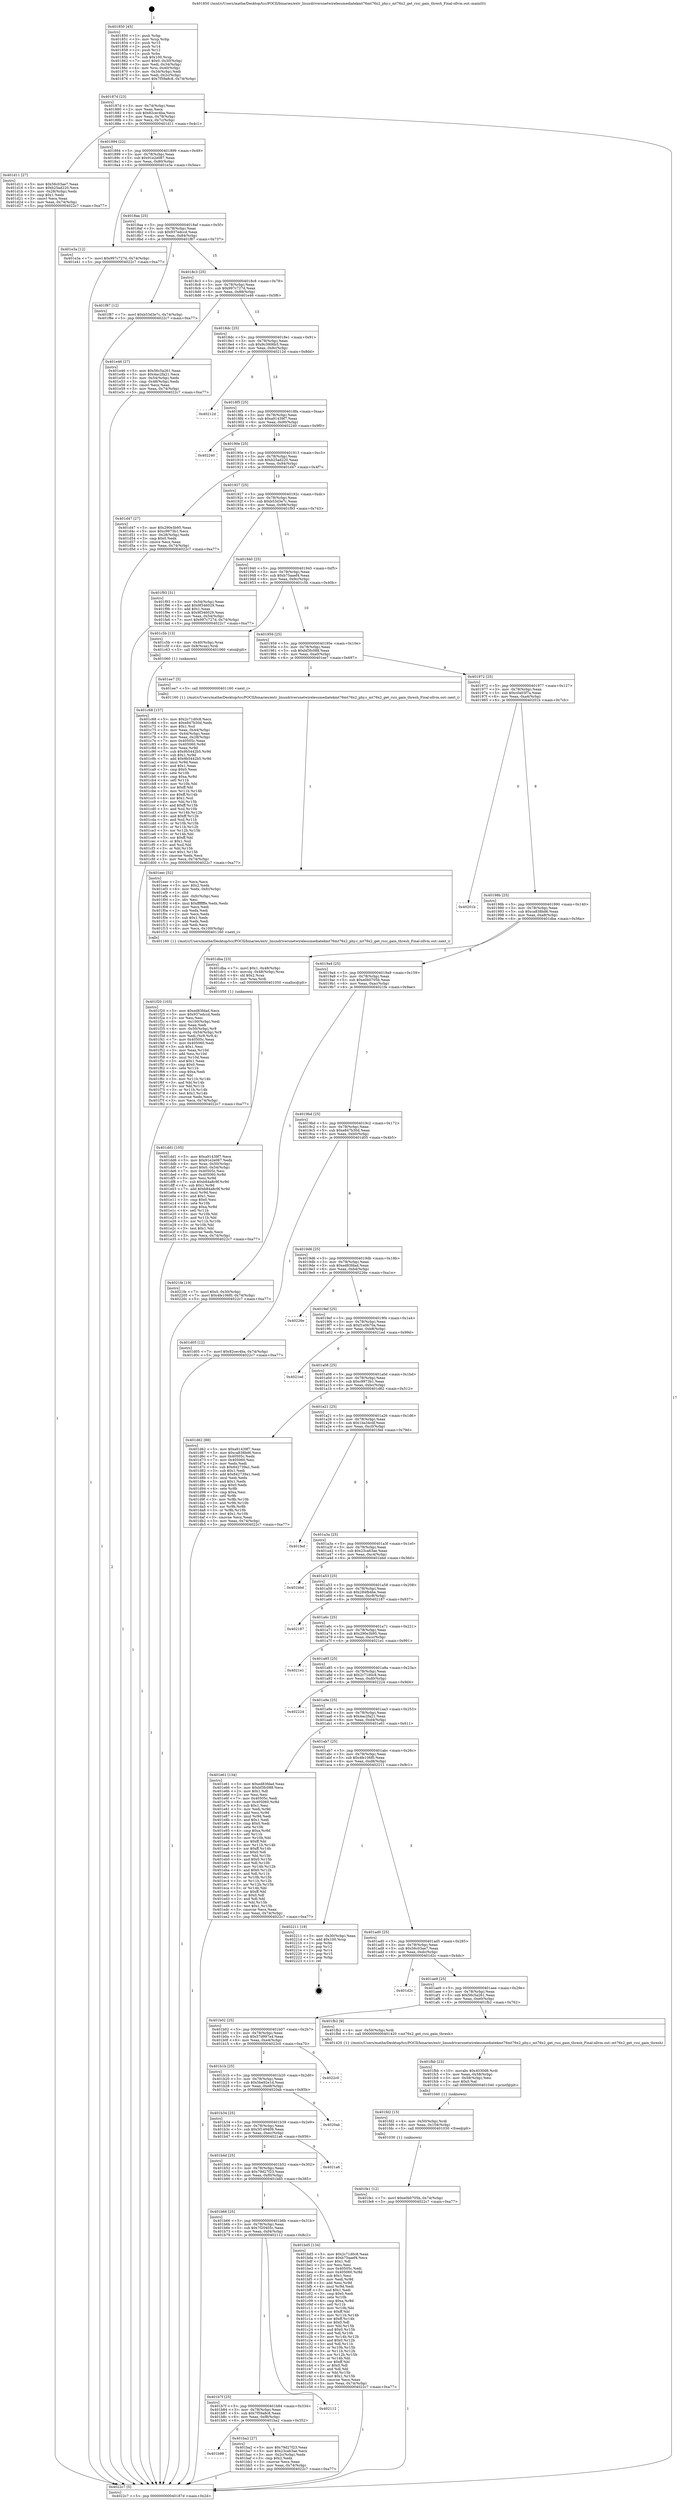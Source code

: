 digraph "0x401850" {
  label = "0x401850 (/mnt/c/Users/mathe/Desktop/tcc/POCII/binaries/extr_linuxdriversnetwirelessmediatekmt76mt76x2_phy.c_mt76x2_get_rssi_gain_thresh_Final-ollvm.out::main(0))"
  labelloc = "t"
  node[shape=record]

  Entry [label="",width=0.3,height=0.3,shape=circle,fillcolor=black,style=filled]
  "0x40187d" [label="{
     0x40187d [23]\l
     | [instrs]\l
     &nbsp;&nbsp;0x40187d \<+3\>: mov -0x74(%rbp),%eax\l
     &nbsp;&nbsp;0x401880 \<+2\>: mov %eax,%ecx\l
     &nbsp;&nbsp;0x401882 \<+6\>: sub $0x82cec4ba,%ecx\l
     &nbsp;&nbsp;0x401888 \<+3\>: mov %eax,-0x78(%rbp)\l
     &nbsp;&nbsp;0x40188b \<+3\>: mov %ecx,-0x7c(%rbp)\l
     &nbsp;&nbsp;0x40188e \<+6\>: je 0000000000401d11 \<main+0x4c1\>\l
  }"]
  "0x401d11" [label="{
     0x401d11 [27]\l
     | [instrs]\l
     &nbsp;&nbsp;0x401d11 \<+5\>: mov $0x56c03ae7,%eax\l
     &nbsp;&nbsp;0x401d16 \<+5\>: mov $0xb25ad220,%ecx\l
     &nbsp;&nbsp;0x401d1b \<+3\>: mov -0x28(%rbp),%edx\l
     &nbsp;&nbsp;0x401d1e \<+3\>: cmp $0x1,%edx\l
     &nbsp;&nbsp;0x401d21 \<+3\>: cmovl %ecx,%eax\l
     &nbsp;&nbsp;0x401d24 \<+3\>: mov %eax,-0x74(%rbp)\l
     &nbsp;&nbsp;0x401d27 \<+5\>: jmp 00000000004022c7 \<main+0xa77\>\l
  }"]
  "0x401894" [label="{
     0x401894 [22]\l
     | [instrs]\l
     &nbsp;&nbsp;0x401894 \<+5\>: jmp 0000000000401899 \<main+0x49\>\l
     &nbsp;&nbsp;0x401899 \<+3\>: mov -0x78(%rbp),%eax\l
     &nbsp;&nbsp;0x40189c \<+5\>: sub $0x91e2e087,%eax\l
     &nbsp;&nbsp;0x4018a1 \<+3\>: mov %eax,-0x80(%rbp)\l
     &nbsp;&nbsp;0x4018a4 \<+6\>: je 0000000000401e3a \<main+0x5ea\>\l
  }"]
  Exit [label="",width=0.3,height=0.3,shape=circle,fillcolor=black,style=filled,peripheries=2]
  "0x401e3a" [label="{
     0x401e3a [12]\l
     | [instrs]\l
     &nbsp;&nbsp;0x401e3a \<+7\>: movl $0x997c727d,-0x74(%rbp)\l
     &nbsp;&nbsp;0x401e41 \<+5\>: jmp 00000000004022c7 \<main+0xa77\>\l
  }"]
  "0x4018aa" [label="{
     0x4018aa [25]\l
     | [instrs]\l
     &nbsp;&nbsp;0x4018aa \<+5\>: jmp 00000000004018af \<main+0x5f\>\l
     &nbsp;&nbsp;0x4018af \<+3\>: mov -0x78(%rbp),%eax\l
     &nbsp;&nbsp;0x4018b2 \<+5\>: sub $0x937edccd,%eax\l
     &nbsp;&nbsp;0x4018b7 \<+6\>: mov %eax,-0x84(%rbp)\l
     &nbsp;&nbsp;0x4018bd \<+6\>: je 0000000000401f87 \<main+0x737\>\l
  }"]
  "0x401fe1" [label="{
     0x401fe1 [12]\l
     | [instrs]\l
     &nbsp;&nbsp;0x401fe1 \<+7\>: movl $0xe0b0705b,-0x74(%rbp)\l
     &nbsp;&nbsp;0x401fe8 \<+5\>: jmp 00000000004022c7 \<main+0xa77\>\l
  }"]
  "0x401f87" [label="{
     0x401f87 [12]\l
     | [instrs]\l
     &nbsp;&nbsp;0x401f87 \<+7\>: movl $0xb53d3e7c,-0x74(%rbp)\l
     &nbsp;&nbsp;0x401f8e \<+5\>: jmp 00000000004022c7 \<main+0xa77\>\l
  }"]
  "0x4018c3" [label="{
     0x4018c3 [25]\l
     | [instrs]\l
     &nbsp;&nbsp;0x4018c3 \<+5\>: jmp 00000000004018c8 \<main+0x78\>\l
     &nbsp;&nbsp;0x4018c8 \<+3\>: mov -0x78(%rbp),%eax\l
     &nbsp;&nbsp;0x4018cb \<+5\>: sub $0x997c727d,%eax\l
     &nbsp;&nbsp;0x4018d0 \<+6\>: mov %eax,-0x88(%rbp)\l
     &nbsp;&nbsp;0x4018d6 \<+6\>: je 0000000000401e46 \<main+0x5f6\>\l
  }"]
  "0x401fd2" [label="{
     0x401fd2 [15]\l
     | [instrs]\l
     &nbsp;&nbsp;0x401fd2 \<+4\>: mov -0x50(%rbp),%rdi\l
     &nbsp;&nbsp;0x401fd6 \<+6\>: mov %eax,-0x104(%rbp)\l
     &nbsp;&nbsp;0x401fdc \<+5\>: call 0000000000401030 \<free@plt\>\l
     | [calls]\l
     &nbsp;&nbsp;0x401030 \{1\} (unknown)\l
  }"]
  "0x401e46" [label="{
     0x401e46 [27]\l
     | [instrs]\l
     &nbsp;&nbsp;0x401e46 \<+5\>: mov $0x56c5a261,%eax\l
     &nbsp;&nbsp;0x401e4b \<+5\>: mov $0x4ac2fa21,%ecx\l
     &nbsp;&nbsp;0x401e50 \<+3\>: mov -0x54(%rbp),%edx\l
     &nbsp;&nbsp;0x401e53 \<+3\>: cmp -0x48(%rbp),%edx\l
     &nbsp;&nbsp;0x401e56 \<+3\>: cmovl %ecx,%eax\l
     &nbsp;&nbsp;0x401e59 \<+3\>: mov %eax,-0x74(%rbp)\l
     &nbsp;&nbsp;0x401e5c \<+5\>: jmp 00000000004022c7 \<main+0xa77\>\l
  }"]
  "0x4018dc" [label="{
     0x4018dc [25]\l
     | [instrs]\l
     &nbsp;&nbsp;0x4018dc \<+5\>: jmp 00000000004018e1 \<main+0x91\>\l
     &nbsp;&nbsp;0x4018e1 \<+3\>: mov -0x78(%rbp),%eax\l
     &nbsp;&nbsp;0x4018e4 \<+5\>: sub $0x9c3906b5,%eax\l
     &nbsp;&nbsp;0x4018e9 \<+6\>: mov %eax,-0x8c(%rbp)\l
     &nbsp;&nbsp;0x4018ef \<+6\>: je 000000000040212d \<main+0x8dd\>\l
  }"]
  "0x401fbb" [label="{
     0x401fbb [23]\l
     | [instrs]\l
     &nbsp;&nbsp;0x401fbb \<+10\>: movabs $0x4030d6,%rdi\l
     &nbsp;&nbsp;0x401fc5 \<+3\>: mov %eax,-0x58(%rbp)\l
     &nbsp;&nbsp;0x401fc8 \<+3\>: mov -0x58(%rbp),%esi\l
     &nbsp;&nbsp;0x401fcb \<+2\>: mov $0x0,%al\l
     &nbsp;&nbsp;0x401fcd \<+5\>: call 0000000000401040 \<printf@plt\>\l
     | [calls]\l
     &nbsp;&nbsp;0x401040 \{1\} (unknown)\l
  }"]
  "0x40212d" [label="{
     0x40212d\l
  }", style=dashed]
  "0x4018f5" [label="{
     0x4018f5 [25]\l
     | [instrs]\l
     &nbsp;&nbsp;0x4018f5 \<+5\>: jmp 00000000004018fa \<main+0xaa\>\l
     &nbsp;&nbsp;0x4018fa \<+3\>: mov -0x78(%rbp),%eax\l
     &nbsp;&nbsp;0x4018fd \<+5\>: sub $0xa91439f7,%eax\l
     &nbsp;&nbsp;0x401902 \<+6\>: mov %eax,-0x90(%rbp)\l
     &nbsp;&nbsp;0x401908 \<+6\>: je 0000000000402240 \<main+0x9f0\>\l
  }"]
  "0x401f20" [label="{
     0x401f20 [103]\l
     | [instrs]\l
     &nbsp;&nbsp;0x401f20 \<+5\>: mov $0xed83fdad,%ecx\l
     &nbsp;&nbsp;0x401f25 \<+5\>: mov $0x937edccd,%edx\l
     &nbsp;&nbsp;0x401f2a \<+2\>: xor %esi,%esi\l
     &nbsp;&nbsp;0x401f2c \<+6\>: mov -0x100(%rbp),%edi\l
     &nbsp;&nbsp;0x401f32 \<+3\>: imul %eax,%edi\l
     &nbsp;&nbsp;0x401f35 \<+4\>: mov -0x50(%rbp),%r8\l
     &nbsp;&nbsp;0x401f39 \<+4\>: movslq -0x54(%rbp),%r9\l
     &nbsp;&nbsp;0x401f3d \<+4\>: mov %edi,(%r8,%r9,4)\l
     &nbsp;&nbsp;0x401f41 \<+7\>: mov 0x40505c,%eax\l
     &nbsp;&nbsp;0x401f48 \<+7\>: mov 0x405060,%edi\l
     &nbsp;&nbsp;0x401f4f \<+3\>: sub $0x1,%esi\l
     &nbsp;&nbsp;0x401f52 \<+3\>: mov %eax,%r10d\l
     &nbsp;&nbsp;0x401f55 \<+3\>: add %esi,%r10d\l
     &nbsp;&nbsp;0x401f58 \<+4\>: imul %r10d,%eax\l
     &nbsp;&nbsp;0x401f5c \<+3\>: and $0x1,%eax\l
     &nbsp;&nbsp;0x401f5f \<+3\>: cmp $0x0,%eax\l
     &nbsp;&nbsp;0x401f62 \<+4\>: sete %r11b\l
     &nbsp;&nbsp;0x401f66 \<+3\>: cmp $0xa,%edi\l
     &nbsp;&nbsp;0x401f69 \<+3\>: setl %bl\l
     &nbsp;&nbsp;0x401f6c \<+3\>: mov %r11b,%r14b\l
     &nbsp;&nbsp;0x401f6f \<+3\>: and %bl,%r14b\l
     &nbsp;&nbsp;0x401f72 \<+3\>: xor %bl,%r11b\l
     &nbsp;&nbsp;0x401f75 \<+3\>: or %r11b,%r14b\l
     &nbsp;&nbsp;0x401f78 \<+4\>: test $0x1,%r14b\l
     &nbsp;&nbsp;0x401f7c \<+3\>: cmovne %edx,%ecx\l
     &nbsp;&nbsp;0x401f7f \<+3\>: mov %ecx,-0x74(%rbp)\l
     &nbsp;&nbsp;0x401f82 \<+5\>: jmp 00000000004022c7 \<main+0xa77\>\l
  }"]
  "0x402240" [label="{
     0x402240\l
  }", style=dashed]
  "0x40190e" [label="{
     0x40190e [25]\l
     | [instrs]\l
     &nbsp;&nbsp;0x40190e \<+5\>: jmp 0000000000401913 \<main+0xc3\>\l
     &nbsp;&nbsp;0x401913 \<+3\>: mov -0x78(%rbp),%eax\l
     &nbsp;&nbsp;0x401916 \<+5\>: sub $0xb25ad220,%eax\l
     &nbsp;&nbsp;0x40191b \<+6\>: mov %eax,-0x94(%rbp)\l
     &nbsp;&nbsp;0x401921 \<+6\>: je 0000000000401d47 \<main+0x4f7\>\l
  }"]
  "0x401eec" [label="{
     0x401eec [52]\l
     | [instrs]\l
     &nbsp;&nbsp;0x401eec \<+2\>: xor %ecx,%ecx\l
     &nbsp;&nbsp;0x401eee \<+5\>: mov $0x2,%edx\l
     &nbsp;&nbsp;0x401ef3 \<+6\>: mov %edx,-0xfc(%rbp)\l
     &nbsp;&nbsp;0x401ef9 \<+1\>: cltd\l
     &nbsp;&nbsp;0x401efa \<+6\>: mov -0xfc(%rbp),%esi\l
     &nbsp;&nbsp;0x401f00 \<+2\>: idiv %esi\l
     &nbsp;&nbsp;0x401f02 \<+6\>: imul $0xfffffffe,%edx,%edx\l
     &nbsp;&nbsp;0x401f08 \<+2\>: mov %ecx,%edi\l
     &nbsp;&nbsp;0x401f0a \<+2\>: sub %edx,%edi\l
     &nbsp;&nbsp;0x401f0c \<+2\>: mov %ecx,%edx\l
     &nbsp;&nbsp;0x401f0e \<+3\>: sub $0x1,%edx\l
     &nbsp;&nbsp;0x401f11 \<+2\>: add %edx,%edi\l
     &nbsp;&nbsp;0x401f13 \<+2\>: sub %edi,%ecx\l
     &nbsp;&nbsp;0x401f15 \<+6\>: mov %ecx,-0x100(%rbp)\l
     &nbsp;&nbsp;0x401f1b \<+5\>: call 0000000000401160 \<next_i\>\l
     | [calls]\l
     &nbsp;&nbsp;0x401160 \{1\} (/mnt/c/Users/mathe/Desktop/tcc/POCII/binaries/extr_linuxdriversnetwirelessmediatekmt76mt76x2_phy.c_mt76x2_get_rssi_gain_thresh_Final-ollvm.out::next_i)\l
  }"]
  "0x401d47" [label="{
     0x401d47 [27]\l
     | [instrs]\l
     &nbsp;&nbsp;0x401d47 \<+5\>: mov $0x290e3b95,%eax\l
     &nbsp;&nbsp;0x401d4c \<+5\>: mov $0xc9973b1,%ecx\l
     &nbsp;&nbsp;0x401d51 \<+3\>: mov -0x28(%rbp),%edx\l
     &nbsp;&nbsp;0x401d54 \<+3\>: cmp $0x0,%edx\l
     &nbsp;&nbsp;0x401d57 \<+3\>: cmove %ecx,%eax\l
     &nbsp;&nbsp;0x401d5a \<+3\>: mov %eax,-0x74(%rbp)\l
     &nbsp;&nbsp;0x401d5d \<+5\>: jmp 00000000004022c7 \<main+0xa77\>\l
  }"]
  "0x401927" [label="{
     0x401927 [25]\l
     | [instrs]\l
     &nbsp;&nbsp;0x401927 \<+5\>: jmp 000000000040192c \<main+0xdc\>\l
     &nbsp;&nbsp;0x40192c \<+3\>: mov -0x78(%rbp),%eax\l
     &nbsp;&nbsp;0x40192f \<+5\>: sub $0xb53d3e7c,%eax\l
     &nbsp;&nbsp;0x401934 \<+6\>: mov %eax,-0x98(%rbp)\l
     &nbsp;&nbsp;0x40193a \<+6\>: je 0000000000401f93 \<main+0x743\>\l
  }"]
  "0x401dd1" [label="{
     0x401dd1 [105]\l
     | [instrs]\l
     &nbsp;&nbsp;0x401dd1 \<+5\>: mov $0xa91439f7,%ecx\l
     &nbsp;&nbsp;0x401dd6 \<+5\>: mov $0x91e2e087,%edx\l
     &nbsp;&nbsp;0x401ddb \<+4\>: mov %rax,-0x50(%rbp)\l
     &nbsp;&nbsp;0x401ddf \<+7\>: movl $0x0,-0x54(%rbp)\l
     &nbsp;&nbsp;0x401de6 \<+7\>: mov 0x40505c,%esi\l
     &nbsp;&nbsp;0x401ded \<+8\>: mov 0x405060,%r8d\l
     &nbsp;&nbsp;0x401df5 \<+3\>: mov %esi,%r9d\l
     &nbsp;&nbsp;0x401df8 \<+7\>: sub $0xb84a8c9f,%r9d\l
     &nbsp;&nbsp;0x401dff \<+4\>: sub $0x1,%r9d\l
     &nbsp;&nbsp;0x401e03 \<+7\>: add $0xb84a8c9f,%r9d\l
     &nbsp;&nbsp;0x401e0a \<+4\>: imul %r9d,%esi\l
     &nbsp;&nbsp;0x401e0e \<+3\>: and $0x1,%esi\l
     &nbsp;&nbsp;0x401e11 \<+3\>: cmp $0x0,%esi\l
     &nbsp;&nbsp;0x401e14 \<+4\>: sete %r10b\l
     &nbsp;&nbsp;0x401e18 \<+4\>: cmp $0xa,%r8d\l
     &nbsp;&nbsp;0x401e1c \<+4\>: setl %r11b\l
     &nbsp;&nbsp;0x401e20 \<+3\>: mov %r10b,%bl\l
     &nbsp;&nbsp;0x401e23 \<+3\>: and %r11b,%bl\l
     &nbsp;&nbsp;0x401e26 \<+3\>: xor %r11b,%r10b\l
     &nbsp;&nbsp;0x401e29 \<+3\>: or %r10b,%bl\l
     &nbsp;&nbsp;0x401e2c \<+3\>: test $0x1,%bl\l
     &nbsp;&nbsp;0x401e2f \<+3\>: cmovne %edx,%ecx\l
     &nbsp;&nbsp;0x401e32 \<+3\>: mov %ecx,-0x74(%rbp)\l
     &nbsp;&nbsp;0x401e35 \<+5\>: jmp 00000000004022c7 \<main+0xa77\>\l
  }"]
  "0x401f93" [label="{
     0x401f93 [31]\l
     | [instrs]\l
     &nbsp;&nbsp;0x401f93 \<+3\>: mov -0x54(%rbp),%eax\l
     &nbsp;&nbsp;0x401f96 \<+5\>: add $0x9f346029,%eax\l
     &nbsp;&nbsp;0x401f9b \<+3\>: add $0x1,%eax\l
     &nbsp;&nbsp;0x401f9e \<+5\>: sub $0x9f346029,%eax\l
     &nbsp;&nbsp;0x401fa3 \<+3\>: mov %eax,-0x54(%rbp)\l
     &nbsp;&nbsp;0x401fa6 \<+7\>: movl $0x997c727d,-0x74(%rbp)\l
     &nbsp;&nbsp;0x401fad \<+5\>: jmp 00000000004022c7 \<main+0xa77\>\l
  }"]
  "0x401940" [label="{
     0x401940 [25]\l
     | [instrs]\l
     &nbsp;&nbsp;0x401940 \<+5\>: jmp 0000000000401945 \<main+0xf5\>\l
     &nbsp;&nbsp;0x401945 \<+3\>: mov -0x78(%rbp),%eax\l
     &nbsp;&nbsp;0x401948 \<+5\>: sub $0xb75aaef4,%eax\l
     &nbsp;&nbsp;0x40194d \<+6\>: mov %eax,-0x9c(%rbp)\l
     &nbsp;&nbsp;0x401953 \<+6\>: je 0000000000401c5b \<main+0x40b\>\l
  }"]
  "0x401c68" [label="{
     0x401c68 [157]\l
     | [instrs]\l
     &nbsp;&nbsp;0x401c68 \<+5\>: mov $0x2c71d0c8,%ecx\l
     &nbsp;&nbsp;0x401c6d \<+5\>: mov $0xe847b30d,%edx\l
     &nbsp;&nbsp;0x401c72 \<+3\>: mov $0x1,%sil\l
     &nbsp;&nbsp;0x401c75 \<+3\>: mov %eax,-0x44(%rbp)\l
     &nbsp;&nbsp;0x401c78 \<+3\>: mov -0x44(%rbp),%eax\l
     &nbsp;&nbsp;0x401c7b \<+3\>: mov %eax,-0x28(%rbp)\l
     &nbsp;&nbsp;0x401c7e \<+7\>: mov 0x40505c,%eax\l
     &nbsp;&nbsp;0x401c85 \<+8\>: mov 0x405060,%r8d\l
     &nbsp;&nbsp;0x401c8d \<+3\>: mov %eax,%r9d\l
     &nbsp;&nbsp;0x401c90 \<+7\>: sub $0x9b5442b5,%r9d\l
     &nbsp;&nbsp;0x401c97 \<+4\>: sub $0x1,%r9d\l
     &nbsp;&nbsp;0x401c9b \<+7\>: add $0x9b5442b5,%r9d\l
     &nbsp;&nbsp;0x401ca2 \<+4\>: imul %r9d,%eax\l
     &nbsp;&nbsp;0x401ca6 \<+3\>: and $0x1,%eax\l
     &nbsp;&nbsp;0x401ca9 \<+3\>: cmp $0x0,%eax\l
     &nbsp;&nbsp;0x401cac \<+4\>: sete %r10b\l
     &nbsp;&nbsp;0x401cb0 \<+4\>: cmp $0xa,%r8d\l
     &nbsp;&nbsp;0x401cb4 \<+4\>: setl %r11b\l
     &nbsp;&nbsp;0x401cb8 \<+3\>: mov %r10b,%bl\l
     &nbsp;&nbsp;0x401cbb \<+3\>: xor $0xff,%bl\l
     &nbsp;&nbsp;0x401cbe \<+3\>: mov %r11b,%r14b\l
     &nbsp;&nbsp;0x401cc1 \<+4\>: xor $0xff,%r14b\l
     &nbsp;&nbsp;0x401cc5 \<+4\>: xor $0x1,%sil\l
     &nbsp;&nbsp;0x401cc9 \<+3\>: mov %bl,%r15b\l
     &nbsp;&nbsp;0x401ccc \<+4\>: and $0xff,%r15b\l
     &nbsp;&nbsp;0x401cd0 \<+3\>: and %sil,%r10b\l
     &nbsp;&nbsp;0x401cd3 \<+3\>: mov %r14b,%r12b\l
     &nbsp;&nbsp;0x401cd6 \<+4\>: and $0xff,%r12b\l
     &nbsp;&nbsp;0x401cda \<+3\>: and %sil,%r11b\l
     &nbsp;&nbsp;0x401cdd \<+3\>: or %r10b,%r15b\l
     &nbsp;&nbsp;0x401ce0 \<+3\>: or %r11b,%r12b\l
     &nbsp;&nbsp;0x401ce3 \<+3\>: xor %r12b,%r15b\l
     &nbsp;&nbsp;0x401ce6 \<+3\>: or %r14b,%bl\l
     &nbsp;&nbsp;0x401ce9 \<+3\>: xor $0xff,%bl\l
     &nbsp;&nbsp;0x401cec \<+4\>: or $0x1,%sil\l
     &nbsp;&nbsp;0x401cf0 \<+3\>: and %sil,%bl\l
     &nbsp;&nbsp;0x401cf3 \<+3\>: or %bl,%r15b\l
     &nbsp;&nbsp;0x401cf6 \<+4\>: test $0x1,%r15b\l
     &nbsp;&nbsp;0x401cfa \<+3\>: cmovne %edx,%ecx\l
     &nbsp;&nbsp;0x401cfd \<+3\>: mov %ecx,-0x74(%rbp)\l
     &nbsp;&nbsp;0x401d00 \<+5\>: jmp 00000000004022c7 \<main+0xa77\>\l
  }"]
  "0x401c5b" [label="{
     0x401c5b [13]\l
     | [instrs]\l
     &nbsp;&nbsp;0x401c5b \<+4\>: mov -0x40(%rbp),%rax\l
     &nbsp;&nbsp;0x401c5f \<+4\>: mov 0x8(%rax),%rdi\l
     &nbsp;&nbsp;0x401c63 \<+5\>: call 0000000000401060 \<atoi@plt\>\l
     | [calls]\l
     &nbsp;&nbsp;0x401060 \{1\} (unknown)\l
  }"]
  "0x401959" [label="{
     0x401959 [25]\l
     | [instrs]\l
     &nbsp;&nbsp;0x401959 \<+5\>: jmp 000000000040195e \<main+0x10e\>\l
     &nbsp;&nbsp;0x40195e \<+3\>: mov -0x78(%rbp),%eax\l
     &nbsp;&nbsp;0x401961 \<+5\>: sub $0xbf3fc088,%eax\l
     &nbsp;&nbsp;0x401966 \<+6\>: mov %eax,-0xa0(%rbp)\l
     &nbsp;&nbsp;0x40196c \<+6\>: je 0000000000401ee7 \<main+0x697\>\l
  }"]
  "0x401850" [label="{
     0x401850 [45]\l
     | [instrs]\l
     &nbsp;&nbsp;0x401850 \<+1\>: push %rbp\l
     &nbsp;&nbsp;0x401851 \<+3\>: mov %rsp,%rbp\l
     &nbsp;&nbsp;0x401854 \<+2\>: push %r15\l
     &nbsp;&nbsp;0x401856 \<+2\>: push %r14\l
     &nbsp;&nbsp;0x401858 \<+2\>: push %r12\l
     &nbsp;&nbsp;0x40185a \<+1\>: push %rbx\l
     &nbsp;&nbsp;0x40185b \<+7\>: sub $0x100,%rsp\l
     &nbsp;&nbsp;0x401862 \<+7\>: movl $0x0,-0x30(%rbp)\l
     &nbsp;&nbsp;0x401869 \<+3\>: mov %edi,-0x34(%rbp)\l
     &nbsp;&nbsp;0x40186c \<+4\>: mov %rsi,-0x40(%rbp)\l
     &nbsp;&nbsp;0x401870 \<+3\>: mov -0x34(%rbp),%edi\l
     &nbsp;&nbsp;0x401873 \<+3\>: mov %edi,-0x2c(%rbp)\l
     &nbsp;&nbsp;0x401876 \<+7\>: movl $0x7f59a8c8,-0x74(%rbp)\l
  }"]
  "0x401ee7" [label="{
     0x401ee7 [5]\l
     | [instrs]\l
     &nbsp;&nbsp;0x401ee7 \<+5\>: call 0000000000401160 \<next_i\>\l
     | [calls]\l
     &nbsp;&nbsp;0x401160 \{1\} (/mnt/c/Users/mathe/Desktop/tcc/POCII/binaries/extr_linuxdriversnetwirelessmediatekmt76mt76x2_phy.c_mt76x2_get_rssi_gain_thresh_Final-ollvm.out::next_i)\l
  }"]
  "0x401972" [label="{
     0x401972 [25]\l
     | [instrs]\l
     &nbsp;&nbsp;0x401972 \<+5\>: jmp 0000000000401977 \<main+0x127\>\l
     &nbsp;&nbsp;0x401977 \<+3\>: mov -0x78(%rbp),%eax\l
     &nbsp;&nbsp;0x40197a \<+5\>: sub $0xc0a03f7a,%eax\l
     &nbsp;&nbsp;0x40197f \<+6\>: mov %eax,-0xa4(%rbp)\l
     &nbsp;&nbsp;0x401985 \<+6\>: je 000000000040201b \<main+0x7cb\>\l
  }"]
  "0x4022c7" [label="{
     0x4022c7 [5]\l
     | [instrs]\l
     &nbsp;&nbsp;0x4022c7 \<+5\>: jmp 000000000040187d \<main+0x2d\>\l
  }"]
  "0x40201b" [label="{
     0x40201b\l
  }", style=dashed]
  "0x40198b" [label="{
     0x40198b [25]\l
     | [instrs]\l
     &nbsp;&nbsp;0x40198b \<+5\>: jmp 0000000000401990 \<main+0x140\>\l
     &nbsp;&nbsp;0x401990 \<+3\>: mov -0x78(%rbp),%eax\l
     &nbsp;&nbsp;0x401993 \<+5\>: sub $0xca838bd6,%eax\l
     &nbsp;&nbsp;0x401998 \<+6\>: mov %eax,-0xa8(%rbp)\l
     &nbsp;&nbsp;0x40199e \<+6\>: je 0000000000401dba \<main+0x56a\>\l
  }"]
  "0x401b98" [label="{
     0x401b98\l
  }", style=dashed]
  "0x401dba" [label="{
     0x401dba [23]\l
     | [instrs]\l
     &nbsp;&nbsp;0x401dba \<+7\>: movl $0x1,-0x48(%rbp)\l
     &nbsp;&nbsp;0x401dc1 \<+4\>: movslq -0x48(%rbp),%rax\l
     &nbsp;&nbsp;0x401dc5 \<+4\>: shl $0x2,%rax\l
     &nbsp;&nbsp;0x401dc9 \<+3\>: mov %rax,%rdi\l
     &nbsp;&nbsp;0x401dcc \<+5\>: call 0000000000401050 \<malloc@plt\>\l
     | [calls]\l
     &nbsp;&nbsp;0x401050 \{1\} (unknown)\l
  }"]
  "0x4019a4" [label="{
     0x4019a4 [25]\l
     | [instrs]\l
     &nbsp;&nbsp;0x4019a4 \<+5\>: jmp 00000000004019a9 \<main+0x159\>\l
     &nbsp;&nbsp;0x4019a9 \<+3\>: mov -0x78(%rbp),%eax\l
     &nbsp;&nbsp;0x4019ac \<+5\>: sub $0xe0b0705b,%eax\l
     &nbsp;&nbsp;0x4019b1 \<+6\>: mov %eax,-0xac(%rbp)\l
     &nbsp;&nbsp;0x4019b7 \<+6\>: je 00000000004021fe \<main+0x9ae\>\l
  }"]
  "0x401ba2" [label="{
     0x401ba2 [27]\l
     | [instrs]\l
     &nbsp;&nbsp;0x401ba2 \<+5\>: mov $0x79d27f23,%eax\l
     &nbsp;&nbsp;0x401ba7 \<+5\>: mov $0x23ca63ae,%ecx\l
     &nbsp;&nbsp;0x401bac \<+3\>: mov -0x2c(%rbp),%edx\l
     &nbsp;&nbsp;0x401baf \<+3\>: cmp $0x2,%edx\l
     &nbsp;&nbsp;0x401bb2 \<+3\>: cmovne %ecx,%eax\l
     &nbsp;&nbsp;0x401bb5 \<+3\>: mov %eax,-0x74(%rbp)\l
     &nbsp;&nbsp;0x401bb8 \<+5\>: jmp 00000000004022c7 \<main+0xa77\>\l
  }"]
  "0x4021fe" [label="{
     0x4021fe [19]\l
     | [instrs]\l
     &nbsp;&nbsp;0x4021fe \<+7\>: movl $0x0,-0x30(%rbp)\l
     &nbsp;&nbsp;0x402205 \<+7\>: movl $0x4fe106f0,-0x74(%rbp)\l
     &nbsp;&nbsp;0x40220c \<+5\>: jmp 00000000004022c7 \<main+0xa77\>\l
  }"]
  "0x4019bd" [label="{
     0x4019bd [25]\l
     | [instrs]\l
     &nbsp;&nbsp;0x4019bd \<+5\>: jmp 00000000004019c2 \<main+0x172\>\l
     &nbsp;&nbsp;0x4019c2 \<+3\>: mov -0x78(%rbp),%eax\l
     &nbsp;&nbsp;0x4019c5 \<+5\>: sub $0xe847b30d,%eax\l
     &nbsp;&nbsp;0x4019ca \<+6\>: mov %eax,-0xb0(%rbp)\l
     &nbsp;&nbsp;0x4019d0 \<+6\>: je 0000000000401d05 \<main+0x4b5\>\l
  }"]
  "0x401b7f" [label="{
     0x401b7f [25]\l
     | [instrs]\l
     &nbsp;&nbsp;0x401b7f \<+5\>: jmp 0000000000401b84 \<main+0x334\>\l
     &nbsp;&nbsp;0x401b84 \<+3\>: mov -0x78(%rbp),%eax\l
     &nbsp;&nbsp;0x401b87 \<+5\>: sub $0x7f59a8c8,%eax\l
     &nbsp;&nbsp;0x401b8c \<+6\>: mov %eax,-0xf8(%rbp)\l
     &nbsp;&nbsp;0x401b92 \<+6\>: je 0000000000401ba2 \<main+0x352\>\l
  }"]
  "0x401d05" [label="{
     0x401d05 [12]\l
     | [instrs]\l
     &nbsp;&nbsp;0x401d05 \<+7\>: movl $0x82cec4ba,-0x74(%rbp)\l
     &nbsp;&nbsp;0x401d0c \<+5\>: jmp 00000000004022c7 \<main+0xa77\>\l
  }"]
  "0x4019d6" [label="{
     0x4019d6 [25]\l
     | [instrs]\l
     &nbsp;&nbsp;0x4019d6 \<+5\>: jmp 00000000004019db \<main+0x18b\>\l
     &nbsp;&nbsp;0x4019db \<+3\>: mov -0x78(%rbp),%eax\l
     &nbsp;&nbsp;0x4019de \<+5\>: sub $0xed83fdad,%eax\l
     &nbsp;&nbsp;0x4019e3 \<+6\>: mov %eax,-0xb4(%rbp)\l
     &nbsp;&nbsp;0x4019e9 \<+6\>: je 000000000040226e \<main+0xa1e\>\l
  }"]
  "0x402112" [label="{
     0x402112\l
  }", style=dashed]
  "0x40226e" [label="{
     0x40226e\l
  }", style=dashed]
  "0x4019ef" [label="{
     0x4019ef [25]\l
     | [instrs]\l
     &nbsp;&nbsp;0x4019ef \<+5\>: jmp 00000000004019f4 \<main+0x1a4\>\l
     &nbsp;&nbsp;0x4019f4 \<+3\>: mov -0x78(%rbp),%eax\l
     &nbsp;&nbsp;0x4019f7 \<+5\>: sub $0xf1e0b70a,%eax\l
     &nbsp;&nbsp;0x4019fc \<+6\>: mov %eax,-0xb8(%rbp)\l
     &nbsp;&nbsp;0x401a02 \<+6\>: je 00000000004021ed \<main+0x99d\>\l
  }"]
  "0x401b66" [label="{
     0x401b66 [25]\l
     | [instrs]\l
     &nbsp;&nbsp;0x401b66 \<+5\>: jmp 0000000000401b6b \<main+0x31b\>\l
     &nbsp;&nbsp;0x401b6b \<+3\>: mov -0x78(%rbp),%eax\l
     &nbsp;&nbsp;0x401b6e \<+5\>: sub $0x7f20405c,%eax\l
     &nbsp;&nbsp;0x401b73 \<+6\>: mov %eax,-0xf4(%rbp)\l
     &nbsp;&nbsp;0x401b79 \<+6\>: je 0000000000402112 \<main+0x8c2\>\l
  }"]
  "0x4021ed" [label="{
     0x4021ed\l
  }", style=dashed]
  "0x401a08" [label="{
     0x401a08 [25]\l
     | [instrs]\l
     &nbsp;&nbsp;0x401a08 \<+5\>: jmp 0000000000401a0d \<main+0x1bd\>\l
     &nbsp;&nbsp;0x401a0d \<+3\>: mov -0x78(%rbp),%eax\l
     &nbsp;&nbsp;0x401a10 \<+5\>: sub $0xc9973b1,%eax\l
     &nbsp;&nbsp;0x401a15 \<+6\>: mov %eax,-0xbc(%rbp)\l
     &nbsp;&nbsp;0x401a1b \<+6\>: je 0000000000401d62 \<main+0x512\>\l
  }"]
  "0x401bd5" [label="{
     0x401bd5 [134]\l
     | [instrs]\l
     &nbsp;&nbsp;0x401bd5 \<+5\>: mov $0x2c71d0c8,%eax\l
     &nbsp;&nbsp;0x401bda \<+5\>: mov $0xb75aaef4,%ecx\l
     &nbsp;&nbsp;0x401bdf \<+2\>: mov $0x1,%dl\l
     &nbsp;&nbsp;0x401be1 \<+2\>: xor %esi,%esi\l
     &nbsp;&nbsp;0x401be3 \<+7\>: mov 0x40505c,%edi\l
     &nbsp;&nbsp;0x401bea \<+8\>: mov 0x405060,%r8d\l
     &nbsp;&nbsp;0x401bf2 \<+3\>: sub $0x1,%esi\l
     &nbsp;&nbsp;0x401bf5 \<+3\>: mov %edi,%r9d\l
     &nbsp;&nbsp;0x401bf8 \<+3\>: add %esi,%r9d\l
     &nbsp;&nbsp;0x401bfb \<+4\>: imul %r9d,%edi\l
     &nbsp;&nbsp;0x401bff \<+3\>: and $0x1,%edi\l
     &nbsp;&nbsp;0x401c02 \<+3\>: cmp $0x0,%edi\l
     &nbsp;&nbsp;0x401c05 \<+4\>: sete %r10b\l
     &nbsp;&nbsp;0x401c09 \<+4\>: cmp $0xa,%r8d\l
     &nbsp;&nbsp;0x401c0d \<+4\>: setl %r11b\l
     &nbsp;&nbsp;0x401c11 \<+3\>: mov %r10b,%bl\l
     &nbsp;&nbsp;0x401c14 \<+3\>: xor $0xff,%bl\l
     &nbsp;&nbsp;0x401c17 \<+3\>: mov %r11b,%r14b\l
     &nbsp;&nbsp;0x401c1a \<+4\>: xor $0xff,%r14b\l
     &nbsp;&nbsp;0x401c1e \<+3\>: xor $0x0,%dl\l
     &nbsp;&nbsp;0x401c21 \<+3\>: mov %bl,%r15b\l
     &nbsp;&nbsp;0x401c24 \<+4\>: and $0x0,%r15b\l
     &nbsp;&nbsp;0x401c28 \<+3\>: and %dl,%r10b\l
     &nbsp;&nbsp;0x401c2b \<+3\>: mov %r14b,%r12b\l
     &nbsp;&nbsp;0x401c2e \<+4\>: and $0x0,%r12b\l
     &nbsp;&nbsp;0x401c32 \<+3\>: and %dl,%r11b\l
     &nbsp;&nbsp;0x401c35 \<+3\>: or %r10b,%r15b\l
     &nbsp;&nbsp;0x401c38 \<+3\>: or %r11b,%r12b\l
     &nbsp;&nbsp;0x401c3b \<+3\>: xor %r12b,%r15b\l
     &nbsp;&nbsp;0x401c3e \<+3\>: or %r14b,%bl\l
     &nbsp;&nbsp;0x401c41 \<+3\>: xor $0xff,%bl\l
     &nbsp;&nbsp;0x401c44 \<+3\>: or $0x0,%dl\l
     &nbsp;&nbsp;0x401c47 \<+2\>: and %dl,%bl\l
     &nbsp;&nbsp;0x401c49 \<+3\>: or %bl,%r15b\l
     &nbsp;&nbsp;0x401c4c \<+4\>: test $0x1,%r15b\l
     &nbsp;&nbsp;0x401c50 \<+3\>: cmovne %ecx,%eax\l
     &nbsp;&nbsp;0x401c53 \<+3\>: mov %eax,-0x74(%rbp)\l
     &nbsp;&nbsp;0x401c56 \<+5\>: jmp 00000000004022c7 \<main+0xa77\>\l
  }"]
  "0x401d62" [label="{
     0x401d62 [88]\l
     | [instrs]\l
     &nbsp;&nbsp;0x401d62 \<+5\>: mov $0xa91439f7,%eax\l
     &nbsp;&nbsp;0x401d67 \<+5\>: mov $0xca838bd6,%ecx\l
     &nbsp;&nbsp;0x401d6c \<+7\>: mov 0x40505c,%edx\l
     &nbsp;&nbsp;0x401d73 \<+7\>: mov 0x405060,%esi\l
     &nbsp;&nbsp;0x401d7a \<+2\>: mov %edx,%edi\l
     &nbsp;&nbsp;0x401d7c \<+6\>: sub $0x842739a1,%edi\l
     &nbsp;&nbsp;0x401d82 \<+3\>: sub $0x1,%edi\l
     &nbsp;&nbsp;0x401d85 \<+6\>: add $0x842739a1,%edi\l
     &nbsp;&nbsp;0x401d8b \<+3\>: imul %edi,%edx\l
     &nbsp;&nbsp;0x401d8e \<+3\>: and $0x1,%edx\l
     &nbsp;&nbsp;0x401d91 \<+3\>: cmp $0x0,%edx\l
     &nbsp;&nbsp;0x401d94 \<+4\>: sete %r8b\l
     &nbsp;&nbsp;0x401d98 \<+3\>: cmp $0xa,%esi\l
     &nbsp;&nbsp;0x401d9b \<+4\>: setl %r9b\l
     &nbsp;&nbsp;0x401d9f \<+3\>: mov %r8b,%r10b\l
     &nbsp;&nbsp;0x401da2 \<+3\>: and %r9b,%r10b\l
     &nbsp;&nbsp;0x401da5 \<+3\>: xor %r9b,%r8b\l
     &nbsp;&nbsp;0x401da8 \<+3\>: or %r8b,%r10b\l
     &nbsp;&nbsp;0x401dab \<+4\>: test $0x1,%r10b\l
     &nbsp;&nbsp;0x401daf \<+3\>: cmovne %ecx,%eax\l
     &nbsp;&nbsp;0x401db2 \<+3\>: mov %eax,-0x74(%rbp)\l
     &nbsp;&nbsp;0x401db5 \<+5\>: jmp 00000000004022c7 \<main+0xa77\>\l
  }"]
  "0x401a21" [label="{
     0x401a21 [25]\l
     | [instrs]\l
     &nbsp;&nbsp;0x401a21 \<+5\>: jmp 0000000000401a26 \<main+0x1d6\>\l
     &nbsp;&nbsp;0x401a26 \<+3\>: mov -0x78(%rbp),%eax\l
     &nbsp;&nbsp;0x401a29 \<+5\>: sub $0x1ba34cdf,%eax\l
     &nbsp;&nbsp;0x401a2e \<+6\>: mov %eax,-0xc0(%rbp)\l
     &nbsp;&nbsp;0x401a34 \<+6\>: je 0000000000401fed \<main+0x79d\>\l
  }"]
  "0x401b4d" [label="{
     0x401b4d [25]\l
     | [instrs]\l
     &nbsp;&nbsp;0x401b4d \<+5\>: jmp 0000000000401b52 \<main+0x302\>\l
     &nbsp;&nbsp;0x401b52 \<+3\>: mov -0x78(%rbp),%eax\l
     &nbsp;&nbsp;0x401b55 \<+5\>: sub $0x79d27f23,%eax\l
     &nbsp;&nbsp;0x401b5a \<+6\>: mov %eax,-0xf0(%rbp)\l
     &nbsp;&nbsp;0x401b60 \<+6\>: je 0000000000401bd5 \<main+0x385\>\l
  }"]
  "0x401fed" [label="{
     0x401fed\l
  }", style=dashed]
  "0x401a3a" [label="{
     0x401a3a [25]\l
     | [instrs]\l
     &nbsp;&nbsp;0x401a3a \<+5\>: jmp 0000000000401a3f \<main+0x1ef\>\l
     &nbsp;&nbsp;0x401a3f \<+3\>: mov -0x78(%rbp),%eax\l
     &nbsp;&nbsp;0x401a42 \<+5\>: sub $0x23ca63ae,%eax\l
     &nbsp;&nbsp;0x401a47 \<+6\>: mov %eax,-0xc4(%rbp)\l
     &nbsp;&nbsp;0x401a4d \<+6\>: je 0000000000401bbd \<main+0x36d\>\l
  }"]
  "0x4021a6" [label="{
     0x4021a6\l
  }", style=dashed]
  "0x401bbd" [label="{
     0x401bbd\l
  }", style=dashed]
  "0x401a53" [label="{
     0x401a53 [25]\l
     | [instrs]\l
     &nbsp;&nbsp;0x401a53 \<+5\>: jmp 0000000000401a58 \<main+0x208\>\l
     &nbsp;&nbsp;0x401a58 \<+3\>: mov -0x78(%rbp),%eax\l
     &nbsp;&nbsp;0x401a5b \<+5\>: sub $0x284fb4be,%eax\l
     &nbsp;&nbsp;0x401a60 \<+6\>: mov %eax,-0xc8(%rbp)\l
     &nbsp;&nbsp;0x401a66 \<+6\>: je 0000000000402187 \<main+0x937\>\l
  }"]
  "0x401b34" [label="{
     0x401b34 [25]\l
     | [instrs]\l
     &nbsp;&nbsp;0x401b34 \<+5\>: jmp 0000000000401b39 \<main+0x2e9\>\l
     &nbsp;&nbsp;0x401b39 \<+3\>: mov -0x78(%rbp),%eax\l
     &nbsp;&nbsp;0x401b3c \<+5\>: sub $0x5f149409,%eax\l
     &nbsp;&nbsp;0x401b41 \<+6\>: mov %eax,-0xec(%rbp)\l
     &nbsp;&nbsp;0x401b47 \<+6\>: je 00000000004021a6 \<main+0x956\>\l
  }"]
  "0x402187" [label="{
     0x402187\l
  }", style=dashed]
  "0x401a6c" [label="{
     0x401a6c [25]\l
     | [instrs]\l
     &nbsp;&nbsp;0x401a6c \<+5\>: jmp 0000000000401a71 \<main+0x221\>\l
     &nbsp;&nbsp;0x401a71 \<+3\>: mov -0x78(%rbp),%eax\l
     &nbsp;&nbsp;0x401a74 \<+5\>: sub $0x290e3b95,%eax\l
     &nbsp;&nbsp;0x401a79 \<+6\>: mov %eax,-0xcc(%rbp)\l
     &nbsp;&nbsp;0x401a7f \<+6\>: je 00000000004021e1 \<main+0x991\>\l
  }"]
  "0x4020ab" [label="{
     0x4020ab\l
  }", style=dashed]
  "0x4021e1" [label="{
     0x4021e1\l
  }", style=dashed]
  "0x401a85" [label="{
     0x401a85 [25]\l
     | [instrs]\l
     &nbsp;&nbsp;0x401a85 \<+5\>: jmp 0000000000401a8a \<main+0x23a\>\l
     &nbsp;&nbsp;0x401a8a \<+3\>: mov -0x78(%rbp),%eax\l
     &nbsp;&nbsp;0x401a8d \<+5\>: sub $0x2c71d0c8,%eax\l
     &nbsp;&nbsp;0x401a92 \<+6\>: mov %eax,-0xd0(%rbp)\l
     &nbsp;&nbsp;0x401a98 \<+6\>: je 0000000000402224 \<main+0x9d4\>\l
  }"]
  "0x401b1b" [label="{
     0x401b1b [25]\l
     | [instrs]\l
     &nbsp;&nbsp;0x401b1b \<+5\>: jmp 0000000000401b20 \<main+0x2d0\>\l
     &nbsp;&nbsp;0x401b20 \<+3\>: mov -0x78(%rbp),%eax\l
     &nbsp;&nbsp;0x401b23 \<+5\>: sub $0x5be92e1d,%eax\l
     &nbsp;&nbsp;0x401b28 \<+6\>: mov %eax,-0xe8(%rbp)\l
     &nbsp;&nbsp;0x401b2e \<+6\>: je 00000000004020ab \<main+0x85b\>\l
  }"]
  "0x402224" [label="{
     0x402224\l
  }", style=dashed]
  "0x401a9e" [label="{
     0x401a9e [25]\l
     | [instrs]\l
     &nbsp;&nbsp;0x401a9e \<+5\>: jmp 0000000000401aa3 \<main+0x253\>\l
     &nbsp;&nbsp;0x401aa3 \<+3\>: mov -0x78(%rbp),%eax\l
     &nbsp;&nbsp;0x401aa6 \<+5\>: sub $0x4ac2fa21,%eax\l
     &nbsp;&nbsp;0x401aab \<+6\>: mov %eax,-0xd4(%rbp)\l
     &nbsp;&nbsp;0x401ab1 \<+6\>: je 0000000000401e61 \<main+0x611\>\l
  }"]
  "0x4022c0" [label="{
     0x4022c0\l
  }", style=dashed]
  "0x401e61" [label="{
     0x401e61 [134]\l
     | [instrs]\l
     &nbsp;&nbsp;0x401e61 \<+5\>: mov $0xed83fdad,%eax\l
     &nbsp;&nbsp;0x401e66 \<+5\>: mov $0xbf3fc088,%ecx\l
     &nbsp;&nbsp;0x401e6b \<+2\>: mov $0x1,%dl\l
     &nbsp;&nbsp;0x401e6d \<+2\>: xor %esi,%esi\l
     &nbsp;&nbsp;0x401e6f \<+7\>: mov 0x40505c,%edi\l
     &nbsp;&nbsp;0x401e76 \<+8\>: mov 0x405060,%r8d\l
     &nbsp;&nbsp;0x401e7e \<+3\>: sub $0x1,%esi\l
     &nbsp;&nbsp;0x401e81 \<+3\>: mov %edi,%r9d\l
     &nbsp;&nbsp;0x401e84 \<+3\>: add %esi,%r9d\l
     &nbsp;&nbsp;0x401e87 \<+4\>: imul %r9d,%edi\l
     &nbsp;&nbsp;0x401e8b \<+3\>: and $0x1,%edi\l
     &nbsp;&nbsp;0x401e8e \<+3\>: cmp $0x0,%edi\l
     &nbsp;&nbsp;0x401e91 \<+4\>: sete %r10b\l
     &nbsp;&nbsp;0x401e95 \<+4\>: cmp $0xa,%r8d\l
     &nbsp;&nbsp;0x401e99 \<+4\>: setl %r11b\l
     &nbsp;&nbsp;0x401e9d \<+3\>: mov %r10b,%bl\l
     &nbsp;&nbsp;0x401ea0 \<+3\>: xor $0xff,%bl\l
     &nbsp;&nbsp;0x401ea3 \<+3\>: mov %r11b,%r14b\l
     &nbsp;&nbsp;0x401ea6 \<+4\>: xor $0xff,%r14b\l
     &nbsp;&nbsp;0x401eaa \<+3\>: xor $0x0,%dl\l
     &nbsp;&nbsp;0x401ead \<+3\>: mov %bl,%r15b\l
     &nbsp;&nbsp;0x401eb0 \<+4\>: and $0x0,%r15b\l
     &nbsp;&nbsp;0x401eb4 \<+3\>: and %dl,%r10b\l
     &nbsp;&nbsp;0x401eb7 \<+3\>: mov %r14b,%r12b\l
     &nbsp;&nbsp;0x401eba \<+4\>: and $0x0,%r12b\l
     &nbsp;&nbsp;0x401ebe \<+3\>: and %dl,%r11b\l
     &nbsp;&nbsp;0x401ec1 \<+3\>: or %r10b,%r15b\l
     &nbsp;&nbsp;0x401ec4 \<+3\>: or %r11b,%r12b\l
     &nbsp;&nbsp;0x401ec7 \<+3\>: xor %r12b,%r15b\l
     &nbsp;&nbsp;0x401eca \<+3\>: or %r14b,%bl\l
     &nbsp;&nbsp;0x401ecd \<+3\>: xor $0xff,%bl\l
     &nbsp;&nbsp;0x401ed0 \<+3\>: or $0x0,%dl\l
     &nbsp;&nbsp;0x401ed3 \<+2\>: and %dl,%bl\l
     &nbsp;&nbsp;0x401ed5 \<+3\>: or %bl,%r15b\l
     &nbsp;&nbsp;0x401ed8 \<+4\>: test $0x1,%r15b\l
     &nbsp;&nbsp;0x401edc \<+3\>: cmovne %ecx,%eax\l
     &nbsp;&nbsp;0x401edf \<+3\>: mov %eax,-0x74(%rbp)\l
     &nbsp;&nbsp;0x401ee2 \<+5\>: jmp 00000000004022c7 \<main+0xa77\>\l
  }"]
  "0x401ab7" [label="{
     0x401ab7 [25]\l
     | [instrs]\l
     &nbsp;&nbsp;0x401ab7 \<+5\>: jmp 0000000000401abc \<main+0x26c\>\l
     &nbsp;&nbsp;0x401abc \<+3\>: mov -0x78(%rbp),%eax\l
     &nbsp;&nbsp;0x401abf \<+5\>: sub $0x4fe106f0,%eax\l
     &nbsp;&nbsp;0x401ac4 \<+6\>: mov %eax,-0xd8(%rbp)\l
     &nbsp;&nbsp;0x401aca \<+6\>: je 0000000000402211 \<main+0x9c1\>\l
  }"]
  "0x401b02" [label="{
     0x401b02 [25]\l
     | [instrs]\l
     &nbsp;&nbsp;0x401b02 \<+5\>: jmp 0000000000401b07 \<main+0x2b7\>\l
     &nbsp;&nbsp;0x401b07 \<+3\>: mov -0x78(%rbp),%eax\l
     &nbsp;&nbsp;0x401b0a \<+5\>: sub $0x57d997a4,%eax\l
     &nbsp;&nbsp;0x401b0f \<+6\>: mov %eax,-0xe4(%rbp)\l
     &nbsp;&nbsp;0x401b15 \<+6\>: je 00000000004022c0 \<main+0xa70\>\l
  }"]
  "0x402211" [label="{
     0x402211 [19]\l
     | [instrs]\l
     &nbsp;&nbsp;0x402211 \<+3\>: mov -0x30(%rbp),%eax\l
     &nbsp;&nbsp;0x402214 \<+7\>: add $0x100,%rsp\l
     &nbsp;&nbsp;0x40221b \<+1\>: pop %rbx\l
     &nbsp;&nbsp;0x40221c \<+2\>: pop %r12\l
     &nbsp;&nbsp;0x40221e \<+2\>: pop %r14\l
     &nbsp;&nbsp;0x402220 \<+2\>: pop %r15\l
     &nbsp;&nbsp;0x402222 \<+1\>: pop %rbp\l
     &nbsp;&nbsp;0x402223 \<+1\>: ret\l
  }"]
  "0x401ad0" [label="{
     0x401ad0 [25]\l
     | [instrs]\l
     &nbsp;&nbsp;0x401ad0 \<+5\>: jmp 0000000000401ad5 \<main+0x285\>\l
     &nbsp;&nbsp;0x401ad5 \<+3\>: mov -0x78(%rbp),%eax\l
     &nbsp;&nbsp;0x401ad8 \<+5\>: sub $0x56c03ae7,%eax\l
     &nbsp;&nbsp;0x401add \<+6\>: mov %eax,-0xdc(%rbp)\l
     &nbsp;&nbsp;0x401ae3 \<+6\>: je 0000000000401d2c \<main+0x4dc\>\l
  }"]
  "0x401fb2" [label="{
     0x401fb2 [9]\l
     | [instrs]\l
     &nbsp;&nbsp;0x401fb2 \<+4\>: mov -0x50(%rbp),%rdi\l
     &nbsp;&nbsp;0x401fb6 \<+5\>: call 0000000000401420 \<mt76x2_get_rssi_gain_thresh\>\l
     | [calls]\l
     &nbsp;&nbsp;0x401420 \{1\} (/mnt/c/Users/mathe/Desktop/tcc/POCII/binaries/extr_linuxdriversnetwirelessmediatekmt76mt76x2_phy.c_mt76x2_get_rssi_gain_thresh_Final-ollvm.out::mt76x2_get_rssi_gain_thresh)\l
  }"]
  "0x401d2c" [label="{
     0x401d2c\l
  }", style=dashed]
  "0x401ae9" [label="{
     0x401ae9 [25]\l
     | [instrs]\l
     &nbsp;&nbsp;0x401ae9 \<+5\>: jmp 0000000000401aee \<main+0x29e\>\l
     &nbsp;&nbsp;0x401aee \<+3\>: mov -0x78(%rbp),%eax\l
     &nbsp;&nbsp;0x401af1 \<+5\>: sub $0x56c5a261,%eax\l
     &nbsp;&nbsp;0x401af6 \<+6\>: mov %eax,-0xe0(%rbp)\l
     &nbsp;&nbsp;0x401afc \<+6\>: je 0000000000401fb2 \<main+0x762\>\l
  }"]
  Entry -> "0x401850" [label=" 1"]
  "0x40187d" -> "0x401d11" [label=" 1"]
  "0x40187d" -> "0x401894" [label=" 17"]
  "0x402211" -> Exit [label=" 1"]
  "0x401894" -> "0x401e3a" [label=" 1"]
  "0x401894" -> "0x4018aa" [label=" 16"]
  "0x4021fe" -> "0x4022c7" [label=" 1"]
  "0x4018aa" -> "0x401f87" [label=" 1"]
  "0x4018aa" -> "0x4018c3" [label=" 15"]
  "0x401fe1" -> "0x4022c7" [label=" 1"]
  "0x4018c3" -> "0x401e46" [label=" 2"]
  "0x4018c3" -> "0x4018dc" [label=" 13"]
  "0x401fd2" -> "0x401fe1" [label=" 1"]
  "0x4018dc" -> "0x40212d" [label=" 0"]
  "0x4018dc" -> "0x4018f5" [label=" 13"]
  "0x401fbb" -> "0x401fd2" [label=" 1"]
  "0x4018f5" -> "0x402240" [label=" 0"]
  "0x4018f5" -> "0x40190e" [label=" 13"]
  "0x401fb2" -> "0x401fbb" [label=" 1"]
  "0x40190e" -> "0x401d47" [label=" 1"]
  "0x40190e" -> "0x401927" [label=" 12"]
  "0x401f93" -> "0x4022c7" [label=" 1"]
  "0x401927" -> "0x401f93" [label=" 1"]
  "0x401927" -> "0x401940" [label=" 11"]
  "0x401f87" -> "0x4022c7" [label=" 1"]
  "0x401940" -> "0x401c5b" [label=" 1"]
  "0x401940" -> "0x401959" [label=" 10"]
  "0x401f20" -> "0x4022c7" [label=" 1"]
  "0x401959" -> "0x401ee7" [label=" 1"]
  "0x401959" -> "0x401972" [label=" 9"]
  "0x401eec" -> "0x401f20" [label=" 1"]
  "0x401972" -> "0x40201b" [label=" 0"]
  "0x401972" -> "0x40198b" [label=" 9"]
  "0x401ee7" -> "0x401eec" [label=" 1"]
  "0x40198b" -> "0x401dba" [label=" 1"]
  "0x40198b" -> "0x4019a4" [label=" 8"]
  "0x401e61" -> "0x4022c7" [label=" 1"]
  "0x4019a4" -> "0x4021fe" [label=" 1"]
  "0x4019a4" -> "0x4019bd" [label=" 7"]
  "0x401e46" -> "0x4022c7" [label=" 2"]
  "0x4019bd" -> "0x401d05" [label=" 1"]
  "0x4019bd" -> "0x4019d6" [label=" 6"]
  "0x401dd1" -> "0x4022c7" [label=" 1"]
  "0x4019d6" -> "0x40226e" [label=" 0"]
  "0x4019d6" -> "0x4019ef" [label=" 6"]
  "0x401dba" -> "0x401dd1" [label=" 1"]
  "0x4019ef" -> "0x4021ed" [label=" 0"]
  "0x4019ef" -> "0x401a08" [label=" 6"]
  "0x401d47" -> "0x4022c7" [label=" 1"]
  "0x401a08" -> "0x401d62" [label=" 1"]
  "0x401a08" -> "0x401a21" [label=" 5"]
  "0x401d11" -> "0x4022c7" [label=" 1"]
  "0x401a21" -> "0x401fed" [label=" 0"]
  "0x401a21" -> "0x401a3a" [label=" 5"]
  "0x401c68" -> "0x4022c7" [label=" 1"]
  "0x401a3a" -> "0x401bbd" [label=" 0"]
  "0x401a3a" -> "0x401a53" [label=" 5"]
  "0x401c5b" -> "0x401c68" [label=" 1"]
  "0x401a53" -> "0x402187" [label=" 0"]
  "0x401a53" -> "0x401a6c" [label=" 5"]
  "0x4022c7" -> "0x40187d" [label=" 17"]
  "0x401a6c" -> "0x4021e1" [label=" 0"]
  "0x401a6c" -> "0x401a85" [label=" 5"]
  "0x401850" -> "0x40187d" [label=" 1"]
  "0x401a85" -> "0x402224" [label=" 0"]
  "0x401a85" -> "0x401a9e" [label=" 5"]
  "0x401b7f" -> "0x401b98" [label=" 0"]
  "0x401a9e" -> "0x401e61" [label=" 1"]
  "0x401a9e" -> "0x401ab7" [label=" 4"]
  "0x401b7f" -> "0x401ba2" [label=" 1"]
  "0x401ab7" -> "0x402211" [label=" 1"]
  "0x401ab7" -> "0x401ad0" [label=" 3"]
  "0x401b66" -> "0x401b7f" [label=" 1"]
  "0x401ad0" -> "0x401d2c" [label=" 0"]
  "0x401ad0" -> "0x401ae9" [label=" 3"]
  "0x401b66" -> "0x402112" [label=" 0"]
  "0x401ae9" -> "0x401fb2" [label=" 1"]
  "0x401ae9" -> "0x401b02" [label=" 2"]
  "0x401e3a" -> "0x4022c7" [label=" 1"]
  "0x401b02" -> "0x4022c0" [label=" 0"]
  "0x401b02" -> "0x401b1b" [label=" 2"]
  "0x401ba2" -> "0x4022c7" [label=" 1"]
  "0x401b1b" -> "0x4020ab" [label=" 0"]
  "0x401b1b" -> "0x401b34" [label=" 2"]
  "0x401bd5" -> "0x4022c7" [label=" 1"]
  "0x401b34" -> "0x4021a6" [label=" 0"]
  "0x401b34" -> "0x401b4d" [label=" 2"]
  "0x401d05" -> "0x4022c7" [label=" 1"]
  "0x401b4d" -> "0x401bd5" [label=" 1"]
  "0x401b4d" -> "0x401b66" [label=" 1"]
  "0x401d62" -> "0x4022c7" [label=" 1"]
}
